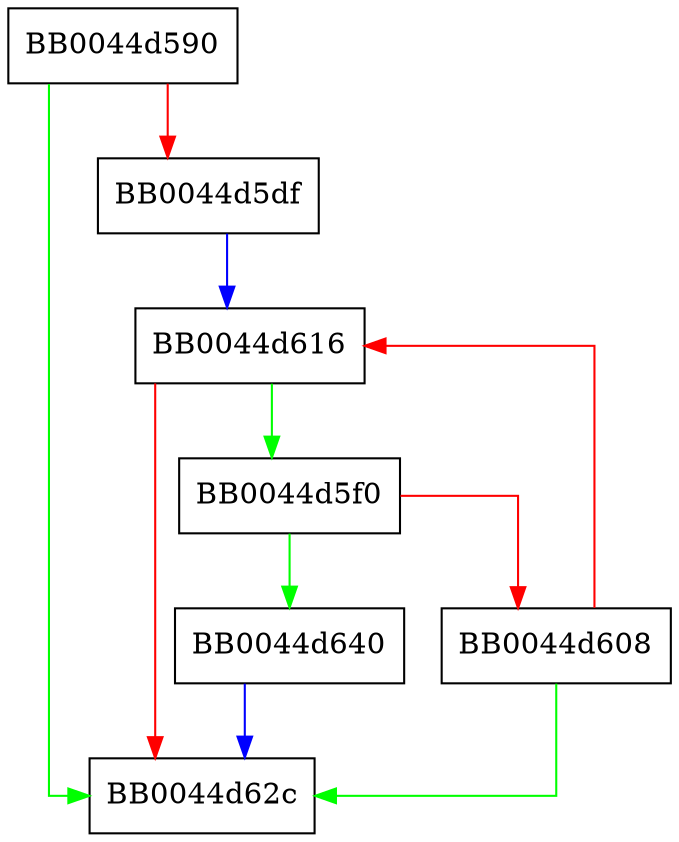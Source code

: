 digraph KEM_decaps_loop {
  node [shape="box"];
  graph [splines=ortho];
  BB0044d590 -> BB0044d62c [color="green"];
  BB0044d590 -> BB0044d5df [color="red"];
  BB0044d5df -> BB0044d616 [color="blue"];
  BB0044d5f0 -> BB0044d640 [color="green"];
  BB0044d5f0 -> BB0044d608 [color="red"];
  BB0044d608 -> BB0044d62c [color="green"];
  BB0044d608 -> BB0044d616 [color="red"];
  BB0044d616 -> BB0044d5f0 [color="green"];
  BB0044d616 -> BB0044d62c [color="red"];
  BB0044d640 -> BB0044d62c [color="blue"];
}
